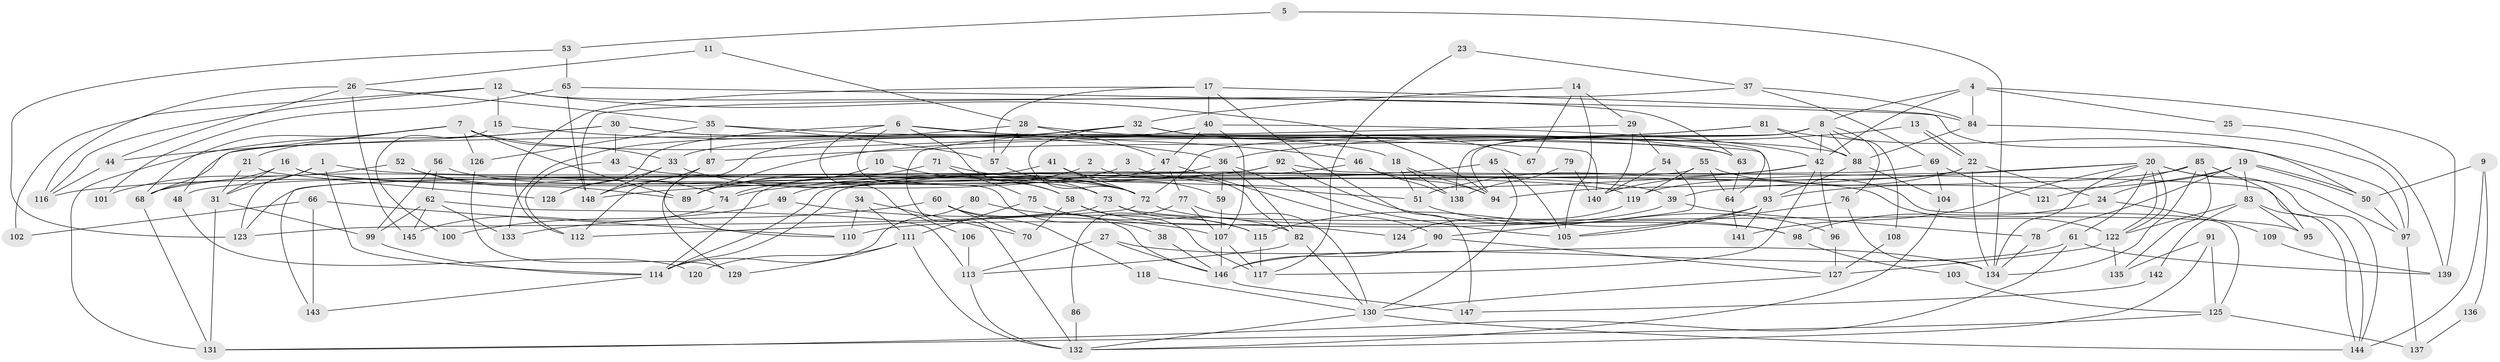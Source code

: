 // Generated by graph-tools (version 1.1) at 2025/50/03/09/25 03:50:02]
// undirected, 148 vertices, 296 edges
graph export_dot {
graph [start="1"]
  node [color=gray90,style=filled];
  1;
  2;
  3;
  4;
  5;
  6;
  7;
  8;
  9;
  10;
  11;
  12;
  13;
  14;
  15;
  16;
  17;
  18;
  19;
  20;
  21;
  22;
  23;
  24;
  25;
  26;
  27;
  28;
  29;
  30;
  31;
  32;
  33;
  34;
  35;
  36;
  37;
  38;
  39;
  40;
  41;
  42;
  43;
  44;
  45;
  46;
  47;
  48;
  49;
  50;
  51;
  52;
  53;
  54;
  55;
  56;
  57;
  58;
  59;
  60;
  61;
  62;
  63;
  64;
  65;
  66;
  67;
  68;
  69;
  70;
  71;
  72;
  73;
  74;
  75;
  76;
  77;
  78;
  79;
  80;
  81;
  82;
  83;
  84;
  85;
  86;
  87;
  88;
  89;
  90;
  91;
  92;
  93;
  94;
  95;
  96;
  97;
  98;
  99;
  100;
  101;
  102;
  103;
  104;
  105;
  106;
  107;
  108;
  109;
  110;
  111;
  112;
  113;
  114;
  115;
  116;
  117;
  118;
  119;
  120;
  121;
  122;
  123;
  124;
  125;
  126;
  127;
  128;
  129;
  130;
  131;
  132;
  133;
  134;
  135;
  136;
  137;
  138;
  139;
  140;
  141;
  142;
  143;
  144;
  145;
  146;
  147;
  148;
  1 -- 31;
  1 -- 123;
  1 -- 39;
  1 -- 114;
  2 -- 74;
  2 -- 82;
  3 -- 51;
  3 -- 68;
  4 -- 42;
  4 -- 8;
  4 -- 25;
  4 -- 84;
  4 -- 139;
  5 -- 53;
  5 -- 134;
  6 -- 46;
  6 -- 93;
  6 -- 38;
  6 -- 58;
  6 -- 106;
  6 -- 128;
  7 -- 18;
  7 -- 33;
  7 -- 21;
  7 -- 48;
  7 -- 68;
  7 -- 89;
  7 -- 126;
  8 -- 88;
  8 -- 76;
  8 -- 42;
  8 -- 72;
  8 -- 94;
  8 -- 108;
  8 -- 138;
  9 -- 50;
  9 -- 144;
  9 -- 136;
  10 -- 58;
  10 -- 89;
  11 -- 28;
  11 -- 26;
  12 -- 116;
  12 -- 94;
  12 -- 15;
  12 -- 63;
  12 -- 102;
  13 -- 22;
  13 -- 22;
  13 -- 36;
  14 -- 32;
  14 -- 29;
  14 -- 67;
  14 -- 105;
  15 -- 36;
  15 -- 100;
  16 -- 68;
  16 -- 31;
  16 -- 119;
  16 -- 122;
  17 -- 112;
  17 -- 57;
  17 -- 40;
  17 -- 50;
  17 -- 147;
  18 -- 94;
  18 -- 51;
  18 -- 138;
  19 -- 50;
  19 -- 50;
  19 -- 83;
  19 -- 24;
  19 -- 78;
  19 -- 93;
  20 -- 39;
  20 -- 122;
  20 -- 122;
  20 -- 61;
  20 -- 97;
  20 -- 119;
  20 -- 134;
  20 -- 141;
  20 -- 144;
  21 -- 128;
  21 -- 31;
  22 -- 114;
  22 -- 24;
  22 -- 134;
  22 -- 140;
  23 -- 117;
  23 -- 37;
  24 -- 98;
  24 -- 109;
  25 -- 139;
  26 -- 44;
  26 -- 35;
  26 -- 116;
  26 -- 145;
  27 -- 146;
  27 -- 134;
  27 -- 113;
  28 -- 47;
  28 -- 63;
  28 -- 57;
  28 -- 133;
  29 -- 68;
  29 -- 54;
  29 -- 140;
  30 -- 131;
  30 -- 43;
  30 -- 44;
  30 -- 63;
  30 -- 88;
  31 -- 99;
  31 -- 131;
  32 -- 64;
  32 -- 72;
  32 -- 33;
  32 -- 67;
  32 -- 132;
  33 -- 148;
  33 -- 72;
  33 -- 128;
  34 -- 110;
  34 -- 111;
  34 -- 70;
  35 -- 126;
  35 -- 140;
  35 -- 57;
  35 -- 87;
  36 -- 105;
  36 -- 59;
  36 -- 48;
  36 -- 82;
  37 -- 84;
  37 -- 148;
  37 -- 69;
  38 -- 146;
  39 -- 78;
  39 -- 110;
  40 -- 42;
  40 -- 47;
  40 -- 107;
  40 -- 129;
  41 -- 72;
  41 -- 89;
  41 -- 59;
  42 -- 117;
  42 -- 51;
  42 -- 96;
  42 -- 148;
  43 -- 112;
  43 -- 72;
  44 -- 116;
  45 -- 130;
  45 -- 105;
  45 -- 74;
  46 -- 94;
  46 -- 138;
  46 -- 49;
  47 -- 114;
  47 -- 77;
  47 -- 90;
  48 -- 120;
  49 -- 107;
  49 -- 100;
  50 -- 97;
  51 -- 96;
  52 -- 89;
  52 -- 74;
  52 -- 101;
  53 -- 123;
  53 -- 65;
  54 -- 140;
  54 -- 90;
  55 -- 64;
  55 -- 119;
  55 -- 123;
  55 -- 125;
  56 -- 62;
  56 -- 99;
  56 -- 73;
  57 -- 73;
  58 -- 117;
  58 -- 70;
  58 -- 124;
  59 -- 107;
  60 -- 146;
  60 -- 70;
  60 -- 118;
  60 -- 133;
  61 -- 131;
  61 -- 139;
  61 -- 146;
  62 -- 133;
  62 -- 113;
  62 -- 99;
  62 -- 145;
  63 -- 64;
  64 -- 141;
  65 -- 148;
  65 -- 84;
  65 -- 101;
  66 -- 143;
  66 -- 110;
  66 -- 102;
  68 -- 131;
  69 -- 104;
  69 -- 114;
  69 -- 121;
  71 -- 89;
  71 -- 72;
  71 -- 75;
  72 -- 98;
  72 -- 112;
  73 -- 95;
  73 -- 115;
  73 -- 123;
  74 -- 145;
  75 -- 82;
  75 -- 111;
  76 -- 105;
  76 -- 134;
  77 -- 107;
  77 -- 86;
  77 -- 130;
  78 -- 134;
  79 -- 138;
  79 -- 140;
  80 -- 114;
  80 -- 115;
  81 -- 88;
  81 -- 97;
  81 -- 87;
  81 -- 89;
  82 -- 130;
  82 -- 113;
  83 -- 144;
  83 -- 122;
  83 -- 95;
  83 -- 142;
  84 -- 97;
  84 -- 88;
  85 -- 134;
  85 -- 95;
  85 -- 94;
  85 -- 121;
  85 -- 135;
  86 -- 132;
  87 -- 110;
  87 -- 112;
  87 -- 148;
  88 -- 93;
  88 -- 104;
  90 -- 127;
  90 -- 146;
  91 -- 135;
  91 -- 132;
  91 -- 125;
  92 -- 98;
  92 -- 144;
  92 -- 116;
  92 -- 143;
  93 -- 105;
  93 -- 115;
  93 -- 141;
  96 -- 127;
  97 -- 137;
  98 -- 103;
  99 -- 114;
  103 -- 125;
  104 -- 132;
  106 -- 113;
  107 -- 146;
  107 -- 117;
  108 -- 127;
  109 -- 139;
  111 -- 132;
  111 -- 120;
  111 -- 129;
  113 -- 132;
  114 -- 143;
  115 -- 117;
  118 -- 130;
  119 -- 124;
  122 -- 127;
  122 -- 135;
  125 -- 131;
  125 -- 137;
  126 -- 129;
  127 -- 130;
  130 -- 132;
  130 -- 144;
  136 -- 137;
  142 -- 147;
  146 -- 147;
}
